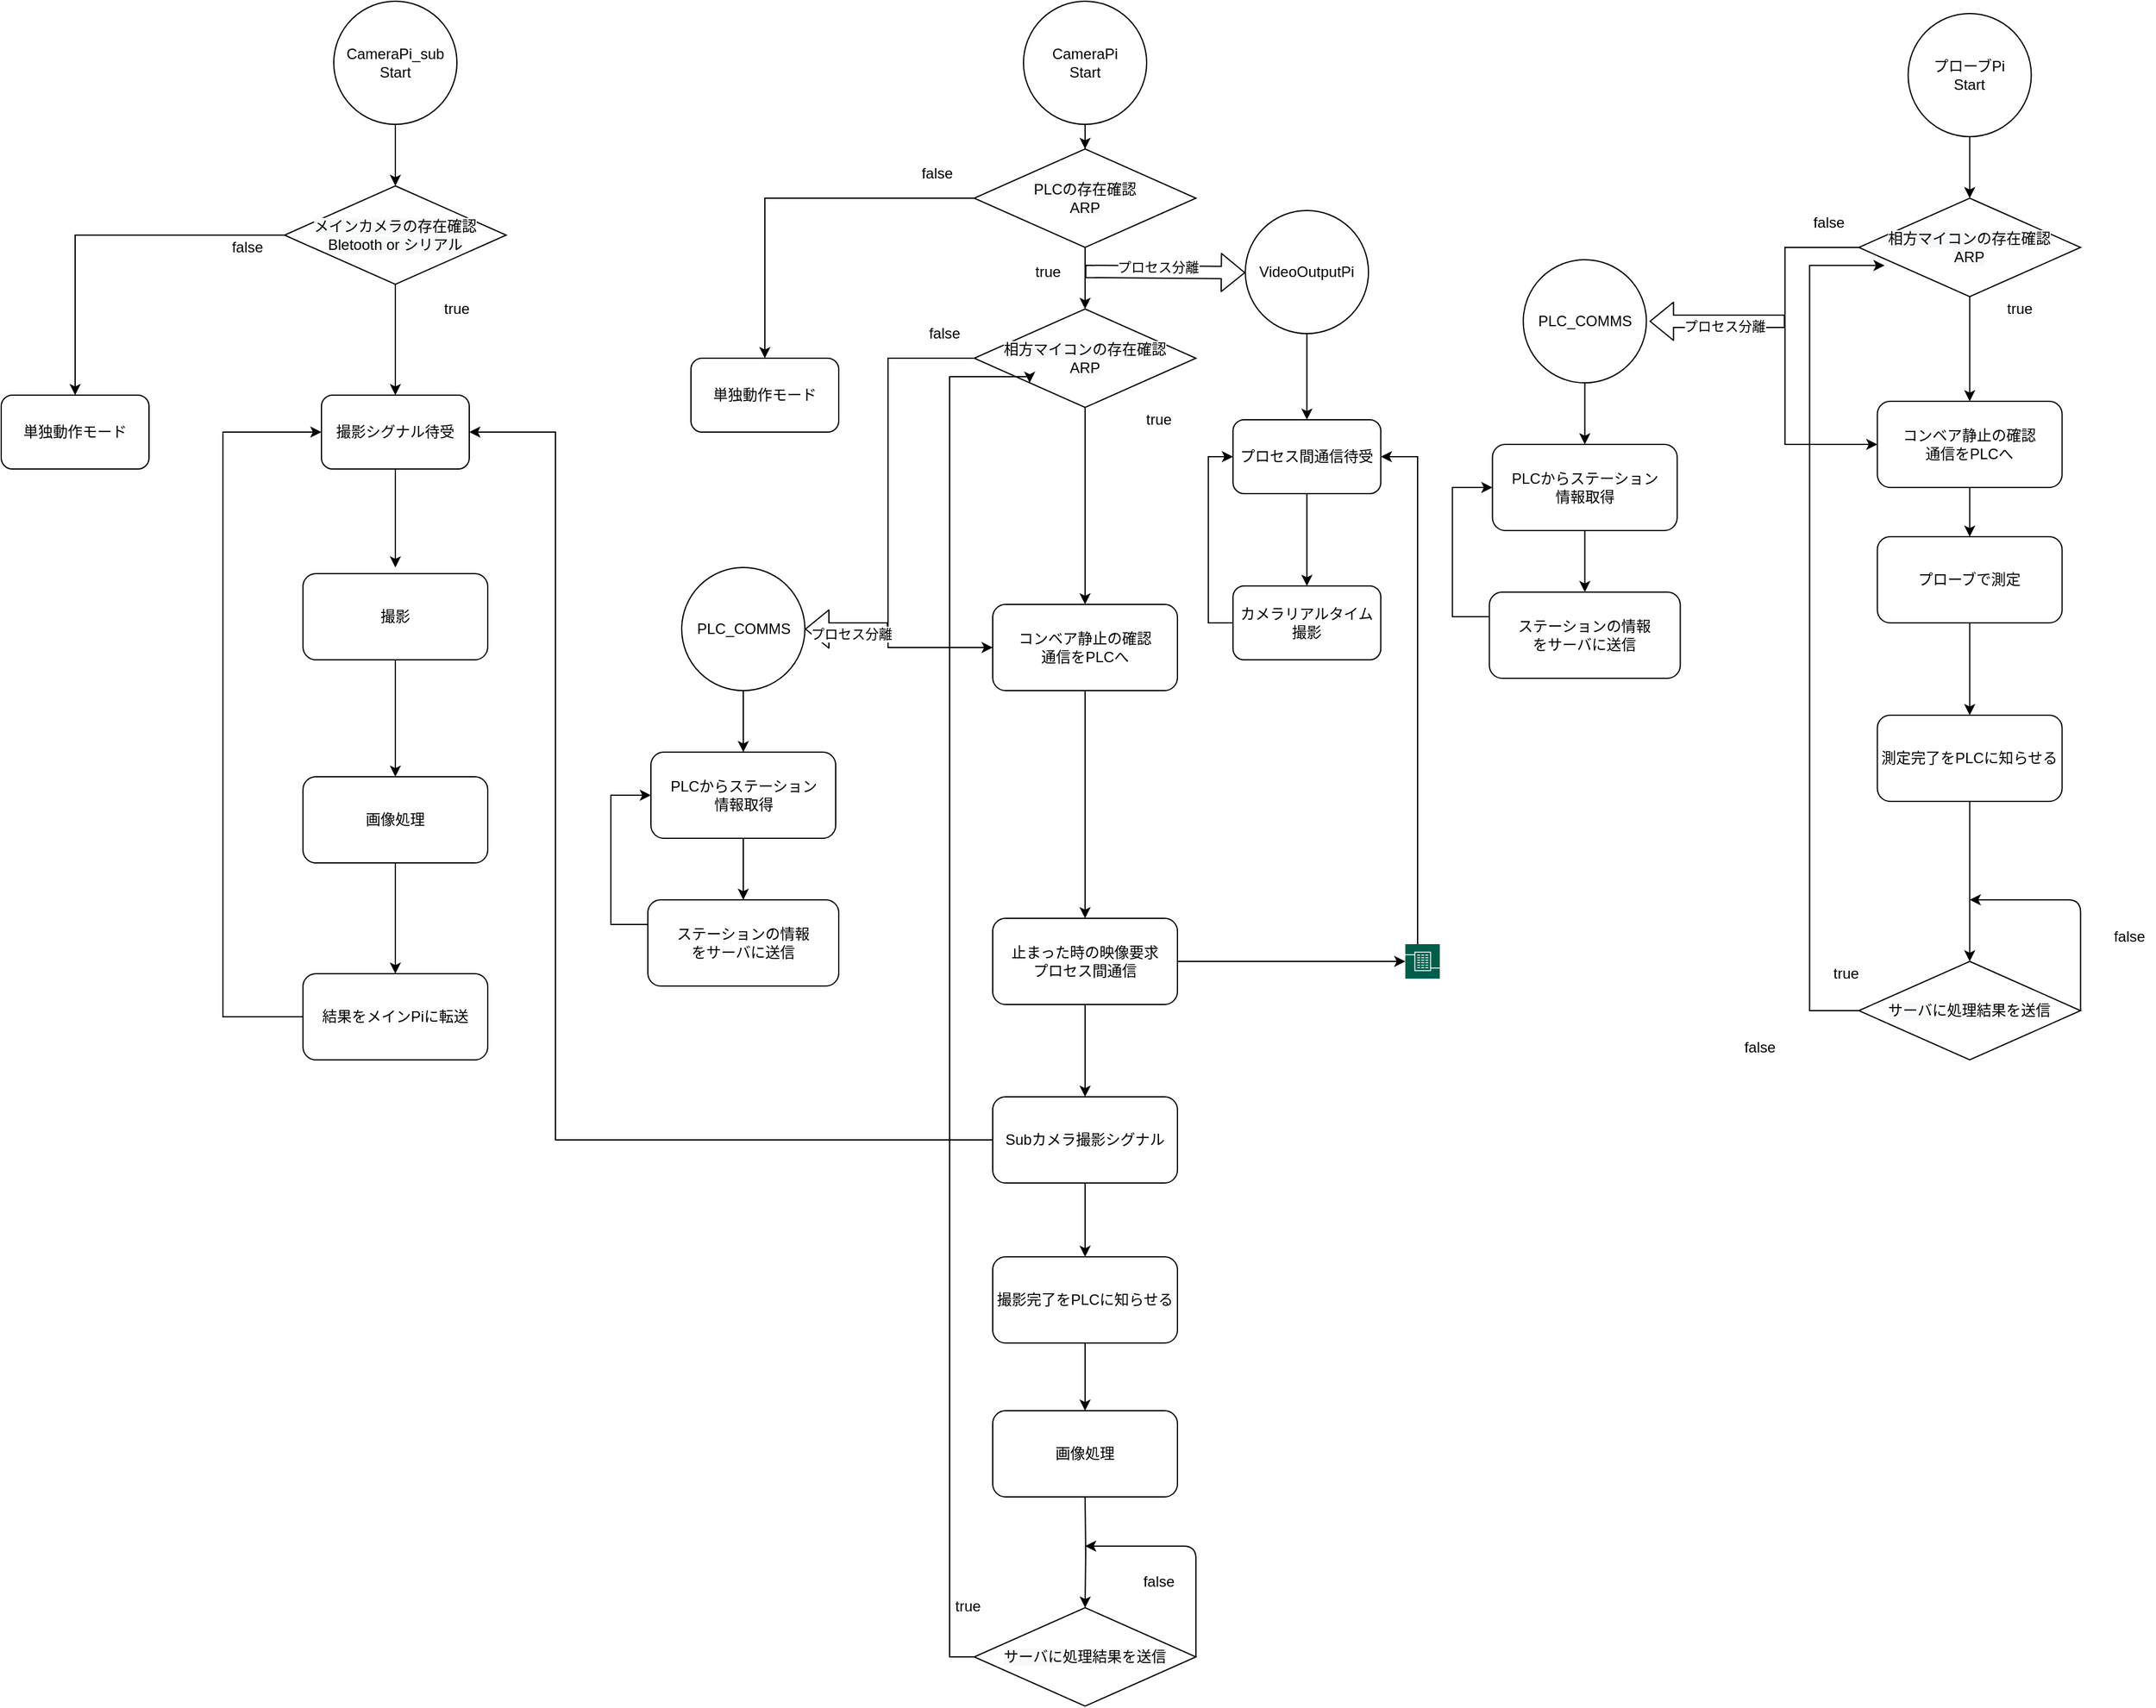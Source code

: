 <mxfile version="13.9.1" type="github">
  <diagram id="wkKprQKMh2lIjEy9JK0p" name="Page-1">
    <mxGraphModel dx="2500" dy="2065" grid="1" gridSize="10" guides="1" tooltips="1" connect="1" arrows="1" fold="1" page="1" pageScale="1" pageWidth="827" pageHeight="1169" math="0" shadow="0">
      <root>
        <mxCell id="0" />
        <mxCell id="1" parent="0" />
        <mxCell id="LhpffrZuen5v1YRQ7B42-3" style="edgeStyle=orthogonalEdgeStyle;rounded=0;orthogonalLoop=1;jettySize=auto;html=1;" parent="1" source="dFKXp6tCZQXhxMECFwLC-1" target="LhpffrZuen5v1YRQ7B42-1" edge="1">
          <mxGeometry relative="1" as="geometry" />
        </mxCell>
        <mxCell id="dFKXp6tCZQXhxMECFwLC-1" value="CameraPi&lt;br&gt;Start" style="ellipse;whiteSpace=wrap;html=1;aspect=fixed;" parent="1" vertex="1">
          <mxGeometry x="100" y="-100" width="100" height="100" as="geometry" />
        </mxCell>
        <mxCell id="dFKXp6tCZQXhxMECFwLC-48" style="edgeStyle=orthogonalEdgeStyle;rounded=0;orthogonalLoop=1;jettySize=auto;html=1;" parent="1" source="dFKXp6tCZQXhxMECFwLC-3" target="dFKXp6tCZQXhxMECFwLC-88" edge="1">
          <mxGeometry relative="1" as="geometry">
            <mxPoint x="150" y="470" as="targetPoint" />
          </mxGeometry>
        </mxCell>
        <mxCell id="dFKXp6tCZQXhxMECFwLC-72" style="edgeStyle=orthogonalEdgeStyle;rounded=0;orthogonalLoop=1;jettySize=auto;html=1;entryX=0;entryY=0.5;entryDx=0;entryDy=0;" parent="1" source="dFKXp6tCZQXhxMECFwLC-3" target="dFKXp6tCZQXhxMECFwLC-88" edge="1">
          <mxGeometry relative="1" as="geometry">
            <mxPoint x="-155" y="480" as="targetPoint" />
            <Array as="points">
              <mxPoint x="-10" y="190" />
              <mxPoint x="-10" y="425" />
            </Array>
          </mxGeometry>
        </mxCell>
        <mxCell id="dFKXp6tCZQXhxMECFwLC-3" value="&lt;span style=&quot;color: rgb(0 , 0 , 0) ; font-family: &amp;#34;helvetica&amp;#34; ; font-size: 12px ; font-style: normal ; font-weight: 400 ; letter-spacing: normal ; text-align: center ; text-indent: 0px ; text-transform: none ; word-spacing: 0px ; background-color: rgb(248 , 249 , 250) ; display: inline ; float: none&quot;&gt;相方マイコンの存在確認&lt;br&gt;ARP&lt;br&gt;&lt;/span&gt;" style="rhombus;whiteSpace=wrap;html=1;" parent="1" vertex="1">
          <mxGeometry x="60" y="150" width="180" height="80" as="geometry" />
        </mxCell>
        <mxCell id="dFKXp6tCZQXhxMECFwLC-5" value="true" style="text;html=1;strokeColor=none;fillColor=none;align=center;verticalAlign=middle;whiteSpace=wrap;rounded=0;" parent="1" vertex="1">
          <mxGeometry x="190" y="230" width="40" height="20" as="geometry" />
        </mxCell>
        <mxCell id="dFKXp6tCZQXhxMECFwLC-59" style="edgeStyle=orthogonalEdgeStyle;rounded=0;orthogonalLoop=1;jettySize=auto;html=1;entryX=0.5;entryY=0;entryDx=0;entryDy=0;" parent="1" target="dFKXp6tCZQXhxMECFwLC-58" edge="1">
          <mxGeometry relative="1" as="geometry">
            <mxPoint x="150" y="1115" as="sourcePoint" />
          </mxGeometry>
        </mxCell>
        <mxCell id="dFKXp6tCZQXhxMECFwLC-90" style="edgeStyle=orthogonalEdgeStyle;rounded=0;orthogonalLoop=1;jettySize=auto;html=1;entryX=0;entryY=1;entryDx=0;entryDy=0;" parent="1" source="dFKXp6tCZQXhxMECFwLC-58" edge="1" target="dFKXp6tCZQXhxMECFwLC-3">
          <mxGeometry relative="1" as="geometry">
            <Array as="points">
              <mxPoint x="150" y="1245" />
              <mxPoint x="40" y="1245" />
              <mxPoint x="40" y="205" />
              <mxPoint x="105" y="205" />
            </Array>
            <mxPoint x="70" y="440" as="targetPoint" />
          </mxGeometry>
        </mxCell>
        <mxCell id="dFKXp6tCZQXhxMECFwLC-58" value="&lt;span style=&quot;color: rgb(0 , 0 , 0) ; font-family: &amp;#34;helvetica&amp;#34; ; font-size: 12px ; font-style: normal ; font-weight: 400 ; letter-spacing: normal ; text-align: center ; text-indent: 0px ; text-transform: none ; word-spacing: 0px ; background-color: rgb(248 , 249 , 250) ; display: inline ; float: none&quot;&gt;サーバに処理結果を送信&lt;br&gt;&lt;/span&gt;" style="rhombus;whiteSpace=wrap;html=1;" parent="1" vertex="1">
          <mxGeometry x="60" y="1205" width="180" height="80" as="geometry" />
        </mxCell>
        <mxCell id="dFKXp6tCZQXhxMECFwLC-62" value="true" style="text;html=1;strokeColor=none;fillColor=none;align=center;verticalAlign=middle;whiteSpace=wrap;rounded=0;" parent="1" vertex="1">
          <mxGeometry x="35" y="1194" width="40" height="20" as="geometry" />
        </mxCell>
        <mxCell id="dFKXp6tCZQXhxMECFwLC-65" value="" style="endArrow=classic;html=1;" parent="1" edge="1">
          <mxGeometry width="50" height="50" relative="1" as="geometry">
            <mxPoint x="240" y="1245" as="sourcePoint" />
            <mxPoint x="150" y="1155" as="targetPoint" />
            <Array as="points">
              <mxPoint x="240" y="1155" />
            </Array>
          </mxGeometry>
        </mxCell>
        <mxCell id="dFKXp6tCZQXhxMECFwLC-67" value="false" style="text;html=1;strokeColor=none;fillColor=none;align=center;verticalAlign=middle;whiteSpace=wrap;rounded=0;" parent="1" vertex="1">
          <mxGeometry x="190" y="1174" width="40" height="20" as="geometry" />
        </mxCell>
        <mxCell id="dFKXp6tCZQXhxMECFwLC-70" value="false" style="text;html=1;strokeColor=none;fillColor=none;align=center;verticalAlign=middle;whiteSpace=wrap;rounded=0;" parent="1" vertex="1">
          <mxGeometry x="15.5" y="160" width="40" height="20" as="geometry" />
        </mxCell>
        <mxCell id="dFKXp6tCZQXhxMECFwLC-75" style="edgeStyle=orthogonalEdgeStyle;rounded=0;orthogonalLoop=1;jettySize=auto;html=1;" parent="1" source="dFKXp6tCZQXhxMECFwLC-73" target="dFKXp6tCZQXhxMECFwLC-74" edge="1">
          <mxGeometry relative="1" as="geometry" />
        </mxCell>
        <mxCell id="dFKXp6tCZQXhxMECFwLC-73" value="PLCからステーション&lt;br&gt;情報取得" style="rounded=1;whiteSpace=wrap;html=1;" parent="1" vertex="1">
          <mxGeometry x="-202.5" y="510" width="150" height="70" as="geometry" />
        </mxCell>
        <mxCell id="dFKXp6tCZQXhxMECFwLC-171" style="edgeStyle=orthogonalEdgeStyle;rounded=0;orthogonalLoop=1;jettySize=auto;html=1;entryX=0;entryY=0.5;entryDx=0;entryDy=0;" parent="1" source="dFKXp6tCZQXhxMECFwLC-74" target="dFKXp6tCZQXhxMECFwLC-73" edge="1">
          <mxGeometry relative="1" as="geometry">
            <mxPoint x="-122.5" y="735" as="targetPoint" />
            <Array as="points">
              <mxPoint x="-235" y="650" />
              <mxPoint x="-235" y="545" />
            </Array>
          </mxGeometry>
        </mxCell>
        <mxCell id="dFKXp6tCZQXhxMECFwLC-74" value="ステーションの情報&lt;br&gt;をサーバに送信" style="rounded=1;whiteSpace=wrap;html=1;" parent="1" vertex="1">
          <mxGeometry x="-205" y="630" width="155" height="70" as="geometry" />
        </mxCell>
        <mxCell id="gs2BWEIWhmqGeNFwZReW-1" style="edgeStyle=orthogonalEdgeStyle;rounded=0;orthogonalLoop=1;jettySize=auto;html=1;entryX=0.5;entryY=0;entryDx=0;entryDy=0;" parent="1" source="dFKXp6tCZQXhxMECFwLC-88" target="dFKXp6tCZQXhxMECFwLC-113" edge="1">
          <mxGeometry relative="1" as="geometry" />
        </mxCell>
        <mxCell id="dFKXp6tCZQXhxMECFwLC-88" value="&lt;span style=&quot;font-family: &amp;#34;helvetica&amp;#34;&quot;&gt;コンベア静止の確認&lt;/span&gt;&lt;br style=&quot;font-family: &amp;#34;helvetica&amp;#34;&quot;&gt;&lt;span style=&quot;font-family: &amp;#34;helvetica&amp;#34;&quot;&gt;通信をPLCへ&lt;/span&gt;" style="rounded=1;whiteSpace=wrap;html=1;" parent="1" vertex="1">
          <mxGeometry x="75" y="390" width="150" height="70" as="geometry" />
        </mxCell>
        <mxCell id="ztofhrs_hkuCxPjCwXTj-1" style="edgeStyle=orthogonalEdgeStyle;rounded=0;orthogonalLoop=1;jettySize=auto;html=1;" parent="1" source="dFKXp6tCZQXhxMECFwLC-113" target="dFKXp6tCZQXhxMECFwLC-177" edge="1">
          <mxGeometry relative="1" as="geometry" />
        </mxCell>
        <mxCell id="ztofhrs_hkuCxPjCwXTj-53" style="edgeStyle=orthogonalEdgeStyle;rounded=0;orthogonalLoop=1;jettySize=auto;html=1;entryX=0.5;entryY=0;entryDx=0;entryDy=0;" parent="1" source="dFKXp6tCZQXhxMECFwLC-113" target="ztofhrs_hkuCxPjCwXTj-52" edge="1">
          <mxGeometry relative="1" as="geometry" />
        </mxCell>
        <mxCell id="dFKXp6tCZQXhxMECFwLC-113" value="止まった時の映像要求&lt;br&gt;プロセス間通信" style="rounded=1;whiteSpace=wrap;html=1;" parent="1" vertex="1">
          <mxGeometry x="75" y="645" width="150" height="70" as="geometry" />
        </mxCell>
        <mxCell id="dFKXp6tCZQXhxMECFwLC-122" style="edgeStyle=orthogonalEdgeStyle;rounded=0;orthogonalLoop=1;jettySize=auto;html=1;" parent="1" source="dFKXp6tCZQXhxMECFwLC-123" target="dFKXp6tCZQXhxMECFwLC-126" edge="1">
          <mxGeometry relative="1" as="geometry" />
        </mxCell>
        <mxCell id="dFKXp6tCZQXhxMECFwLC-123" value="プローブPi&lt;br&gt;Start" style="ellipse;whiteSpace=wrap;html=1;aspect=fixed;" parent="1" vertex="1">
          <mxGeometry x="818.25" y="-90" width="100" height="100" as="geometry" />
        </mxCell>
        <mxCell id="dFKXp6tCZQXhxMECFwLC-124" style="edgeStyle=orthogonalEdgeStyle;rounded=0;orthogonalLoop=1;jettySize=auto;html=1;" parent="1" source="dFKXp6tCZQXhxMECFwLC-126" target="dFKXp6tCZQXhxMECFwLC-152" edge="1">
          <mxGeometry relative="1" as="geometry">
            <mxPoint x="868.25" y="220" as="targetPoint" />
          </mxGeometry>
        </mxCell>
        <mxCell id="dFKXp6tCZQXhxMECFwLC-125" style="edgeStyle=orthogonalEdgeStyle;rounded=0;orthogonalLoop=1;jettySize=auto;html=1;entryX=0;entryY=0.5;entryDx=0;entryDy=0;" parent="1" source="dFKXp6tCZQXhxMECFwLC-126" target="dFKXp6tCZQXhxMECFwLC-152" edge="1">
          <mxGeometry relative="1" as="geometry">
            <mxPoint x="563.25" y="230" as="targetPoint" />
            <Array as="points">
              <mxPoint x="718.25" y="100" />
              <mxPoint x="718.25" y="260" />
            </Array>
          </mxGeometry>
        </mxCell>
        <mxCell id="dFKXp6tCZQXhxMECFwLC-126" value="&lt;span style=&quot;color: rgb(0 , 0 , 0) ; font-family: &amp;#34;helvetica&amp;#34; ; font-size: 12px ; font-style: normal ; font-weight: 400 ; letter-spacing: normal ; text-align: center ; text-indent: 0px ; text-transform: none ; word-spacing: 0px ; background-color: rgb(248 , 249 , 250) ; display: inline ; float: none&quot;&gt;相方マイコンの存在確認&lt;br&gt;ARP&lt;br&gt;&lt;/span&gt;" style="rhombus;whiteSpace=wrap;html=1;" parent="1" vertex="1">
          <mxGeometry x="778.25" y="60" width="180" height="80" as="geometry" />
        </mxCell>
        <mxCell id="dFKXp6tCZQXhxMECFwLC-127" value="true" style="text;html=1;strokeColor=none;fillColor=none;align=center;verticalAlign=middle;whiteSpace=wrap;rounded=0;" parent="1" vertex="1">
          <mxGeometry x="889.25" y="140" width="40" height="20" as="geometry" />
        </mxCell>
        <mxCell id="dFKXp6tCZQXhxMECFwLC-128" style="edgeStyle=orthogonalEdgeStyle;rounded=0;orthogonalLoop=1;jettySize=auto;html=1;exitX=0.5;exitY=1;exitDx=0;exitDy=0;" parent="1" source="dFKXp6tCZQXhxMECFwLC-152" target="dFKXp6tCZQXhxMECFwLC-130" edge="1">
          <mxGeometry relative="1" as="geometry">
            <mxPoint x="868.25" y="300" as="sourcePoint" />
          </mxGeometry>
        </mxCell>
        <mxCell id="dFKXp6tCZQXhxMECFwLC-129" style="edgeStyle=orthogonalEdgeStyle;rounded=0;orthogonalLoop=1;jettySize=auto;html=1;" parent="1" source="dFKXp6tCZQXhxMECFwLC-130" target="dFKXp6tCZQXhxMECFwLC-154" edge="1">
          <mxGeometry relative="1" as="geometry" />
        </mxCell>
        <mxCell id="dFKXp6tCZQXhxMECFwLC-130" value="プローブで測定" style="rounded=1;whiteSpace=wrap;html=1;" parent="1" vertex="1">
          <mxGeometry x="793.25" y="335" width="150" height="70" as="geometry" />
        </mxCell>
        <mxCell id="dFKXp6tCZQXhxMECFwLC-133" style="edgeStyle=orthogonalEdgeStyle;rounded=0;orthogonalLoop=1;jettySize=auto;html=1;entryX=0.116;entryY=0.683;entryDx=0;entryDy=0;entryPerimeter=0;" parent="1" source="dFKXp6tCZQXhxMECFwLC-134" target="dFKXp6tCZQXhxMECFwLC-126" edge="1">
          <mxGeometry relative="1" as="geometry">
            <Array as="points">
              <mxPoint x="738.25" y="720" />
              <mxPoint x="738.25" y="115" />
            </Array>
          </mxGeometry>
        </mxCell>
        <mxCell id="dFKXp6tCZQXhxMECFwLC-134" value="&lt;span style=&quot;color: rgb(0 , 0 , 0) ; font-family: &amp;#34;helvetica&amp;#34; ; font-size: 12px ; font-style: normal ; font-weight: 400 ; letter-spacing: normal ; text-align: center ; text-indent: 0px ; text-transform: none ; word-spacing: 0px ; background-color: rgb(248 , 249 , 250) ; display: inline ; float: none&quot;&gt;サーバに処理結果を送信&lt;br&gt;&lt;/span&gt;" style="rhombus;whiteSpace=wrap;html=1;" parent="1" vertex="1">
          <mxGeometry x="778.25" y="680" width="180" height="80" as="geometry" />
        </mxCell>
        <mxCell id="dFKXp6tCZQXhxMECFwLC-135" value="true" style="text;html=1;strokeColor=none;fillColor=none;align=center;verticalAlign=middle;whiteSpace=wrap;rounded=0;" parent="1" vertex="1">
          <mxGeometry x="748.25" y="680" width="40" height="20" as="geometry" />
        </mxCell>
        <mxCell id="dFKXp6tCZQXhxMECFwLC-136" value="" style="endArrow=classic;html=1;" parent="1" edge="1">
          <mxGeometry width="50" height="50" relative="1" as="geometry">
            <mxPoint x="958.25" y="720.0" as="sourcePoint" />
            <mxPoint x="868.25" y="630.0" as="targetPoint" />
            <Array as="points">
              <mxPoint x="958.25" y="630" />
            </Array>
          </mxGeometry>
        </mxCell>
        <mxCell id="dFKXp6tCZQXhxMECFwLC-137" value="false" style="text;html=1;strokeColor=none;fillColor=none;align=center;verticalAlign=middle;whiteSpace=wrap;rounded=0;" parent="1" vertex="1">
          <mxGeometry x="978.25" y="650" width="40" height="20" as="geometry" />
        </mxCell>
        <mxCell id="dFKXp6tCZQXhxMECFwLC-138" value="false" style="text;html=1;strokeColor=none;fillColor=none;align=center;verticalAlign=middle;whiteSpace=wrap;rounded=0;" parent="1" vertex="1">
          <mxGeometry x="733.75" y="70" width="40" height="20" as="geometry" />
        </mxCell>
        <mxCell id="dFKXp6tCZQXhxMECFwLC-151" value="false" style="text;html=1;strokeColor=none;fillColor=none;align=center;verticalAlign=middle;whiteSpace=wrap;rounded=0;" parent="1" vertex="1">
          <mxGeometry x="678.25" y="740" width="40" height="20" as="geometry" />
        </mxCell>
        <mxCell id="dFKXp6tCZQXhxMECFwLC-152" value="&lt;span style=&quot;font-family: &amp;#34;helvetica&amp;#34;&quot;&gt;コンベア静止の確認&lt;/span&gt;&lt;br style=&quot;font-family: &amp;#34;helvetica&amp;#34;&quot;&gt;&lt;span style=&quot;font-family: &amp;#34;helvetica&amp;#34;&quot;&gt;通信をPLCへ&lt;/span&gt;" style="rounded=1;whiteSpace=wrap;html=1;" parent="1" vertex="1">
          <mxGeometry x="793.25" y="225" width="150" height="70" as="geometry" />
        </mxCell>
        <mxCell id="dFKXp6tCZQXhxMECFwLC-157" style="edgeStyle=orthogonalEdgeStyle;rounded=0;orthogonalLoop=1;jettySize=auto;html=1;" parent="1" source="dFKXp6tCZQXhxMECFwLC-154" target="dFKXp6tCZQXhxMECFwLC-134" edge="1">
          <mxGeometry relative="1" as="geometry" />
        </mxCell>
        <mxCell id="dFKXp6tCZQXhxMECFwLC-154" value="測定完了をPLCに知らせる" style="rounded=1;whiteSpace=wrap;html=1;" parent="1" vertex="1">
          <mxGeometry x="793.25" y="480" width="150" height="70" as="geometry" />
        </mxCell>
        <mxCell id="dFKXp6tCZQXhxMECFwLC-180" style="edgeStyle=orthogonalEdgeStyle;rounded=0;orthogonalLoop=1;jettySize=auto;html=1;" parent="1" source="dFKXp6tCZQXhxMECFwLC-167" target="dFKXp6tCZQXhxMECFwLC-179" edge="1">
          <mxGeometry relative="1" as="geometry" />
        </mxCell>
        <mxCell id="dFKXp6tCZQXhxMECFwLC-167" value="VideoOutputPi" style="ellipse;whiteSpace=wrap;html=1;aspect=fixed;" parent="1" vertex="1">
          <mxGeometry x="280.11" y="70" width="100" height="100" as="geometry" />
        </mxCell>
        <mxCell id="dFKXp6tCZQXhxMECFwLC-182" style="edgeStyle=orthogonalEdgeStyle;rounded=0;orthogonalLoop=1;jettySize=auto;html=1;entryX=0;entryY=0.5;entryDx=0;entryDy=0;" parent="1" source="dFKXp6tCZQXhxMECFwLC-168" target="dFKXp6tCZQXhxMECFwLC-179" edge="1">
          <mxGeometry relative="1" as="geometry">
            <Array as="points">
              <mxPoint x="250.11" y="405" />
              <mxPoint x="250.11" y="270" />
            </Array>
          </mxGeometry>
        </mxCell>
        <mxCell id="dFKXp6tCZQXhxMECFwLC-168" value="カメラリアルタイム撮影" style="rounded=1;whiteSpace=wrap;html=1;" parent="1" vertex="1">
          <mxGeometry x="270.11" y="375" width="120" height="60" as="geometry" />
        </mxCell>
        <mxCell id="dFKXp6tCZQXhxMECFwLC-173" value="" style="shape=flexArrow;endArrow=classic;html=1;" parent="1" edge="1">
          <mxGeometry width="50" height="50" relative="1" as="geometry">
            <mxPoint x="150.11" y="119.5" as="sourcePoint" />
            <mxPoint x="280.11" y="120.5" as="targetPoint" />
          </mxGeometry>
        </mxCell>
        <mxCell id="dFKXp6tCZQXhxMECFwLC-174" value="プロセス分離" style="edgeLabel;html=1;align=center;verticalAlign=middle;resizable=0;points=[];" parent="dFKXp6tCZQXhxMECFwLC-173" vertex="1" connectable="0">
          <mxGeometry x="-0.095" y="4" relative="1" as="geometry">
            <mxPoint as="offset" />
          </mxGeometry>
        </mxCell>
        <mxCell id="dFKXp6tCZQXhxMECFwLC-183" style="edgeStyle=orthogonalEdgeStyle;rounded=0;orthogonalLoop=1;jettySize=auto;html=1;entryX=1;entryY=0.5;entryDx=0;entryDy=0;" parent="1" source="dFKXp6tCZQXhxMECFwLC-177" target="dFKXp6tCZQXhxMECFwLC-179" edge="1">
          <mxGeometry relative="1" as="geometry">
            <Array as="points">
              <mxPoint x="420" y="270" />
            </Array>
          </mxGeometry>
        </mxCell>
        <mxCell id="dFKXp6tCZQXhxMECFwLC-177" value="" style="pointerEvents=1;shadow=0;dashed=0;html=1;strokeColor=none;fillColor=#005F4B;labelPosition=center;verticalLabelPosition=bottom;verticalAlign=top;align=center;outlineConnect=0;shape=mxgraph.veeam2.cpu_socket;" parent="1" vertex="1">
          <mxGeometry x="410" y="666" width="28.0" height="28.0" as="geometry" />
        </mxCell>
        <mxCell id="dFKXp6tCZQXhxMECFwLC-181" style="edgeStyle=orthogonalEdgeStyle;rounded=0;orthogonalLoop=1;jettySize=auto;html=1;entryX=0.5;entryY=0;entryDx=0;entryDy=0;" parent="1" source="dFKXp6tCZQXhxMECFwLC-179" target="dFKXp6tCZQXhxMECFwLC-168" edge="1">
          <mxGeometry relative="1" as="geometry" />
        </mxCell>
        <mxCell id="dFKXp6tCZQXhxMECFwLC-179" value="プロセス間通信待受" style="rounded=1;whiteSpace=wrap;html=1;" parent="1" vertex="1">
          <mxGeometry x="270.11" y="240" width="120" height="60" as="geometry" />
        </mxCell>
        <mxCell id="dFKXp6tCZQXhxMECFwLC-188" style="edgeStyle=orthogonalEdgeStyle;rounded=0;orthogonalLoop=1;jettySize=auto;html=1;entryX=0.5;entryY=0;entryDx=0;entryDy=0;" parent="1" source="dFKXp6tCZQXhxMECFwLC-186" edge="1">
          <mxGeometry relative="1" as="geometry">
            <mxPoint x="150" y="1045" as="targetPoint" />
          </mxGeometry>
        </mxCell>
        <mxCell id="dFKXp6tCZQXhxMECFwLC-186" value="撮影完了をPLCに知らせる" style="rounded=1;whiteSpace=wrap;html=1;" parent="1" vertex="1">
          <mxGeometry x="75" y="920" width="150" height="70" as="geometry" />
        </mxCell>
        <mxCell id="gs2BWEIWhmqGeNFwZReW-2" value="" style="shape=flexArrow;endArrow=classic;html=1;entryX=1;entryY=0.5;entryDx=0;entryDy=0;" parent="1" target="gs2BWEIWhmqGeNFwZReW-4" edge="1">
          <mxGeometry width="50" height="50" relative="1" as="geometry">
            <mxPoint x="-10" y="410" as="sourcePoint" />
            <mxPoint x="-120" y="410" as="targetPoint" />
          </mxGeometry>
        </mxCell>
        <mxCell id="gs2BWEIWhmqGeNFwZReW-3" value="プロセス分離" style="edgeLabel;html=1;align=center;verticalAlign=middle;resizable=0;points=[];" parent="gs2BWEIWhmqGeNFwZReW-2" vertex="1" connectable="0">
          <mxGeometry x="-0.095" y="4" relative="1" as="geometry">
            <mxPoint as="offset" />
          </mxGeometry>
        </mxCell>
        <mxCell id="gs2BWEIWhmqGeNFwZReW-5" style="edgeStyle=orthogonalEdgeStyle;rounded=0;orthogonalLoop=1;jettySize=auto;html=1;" parent="1" source="gs2BWEIWhmqGeNFwZReW-4" target="dFKXp6tCZQXhxMECFwLC-73" edge="1">
          <mxGeometry relative="1" as="geometry" />
        </mxCell>
        <mxCell id="gs2BWEIWhmqGeNFwZReW-4" value="PLC_COMMS" style="ellipse;whiteSpace=wrap;html=1;aspect=fixed;" parent="1" vertex="1">
          <mxGeometry x="-177.5" y="360" width="100" height="100" as="geometry" />
        </mxCell>
        <mxCell id="gs2BWEIWhmqGeNFwZReW-7" style="edgeStyle=orthogonalEdgeStyle;rounded=0;orthogonalLoop=1;jettySize=auto;html=1;" parent="1" source="gs2BWEIWhmqGeNFwZReW-8" target="gs2BWEIWhmqGeNFwZReW-10" edge="1">
          <mxGeometry relative="1" as="geometry" />
        </mxCell>
        <mxCell id="gs2BWEIWhmqGeNFwZReW-8" value="PLCからステーション&lt;br&gt;情報取得" style="rounded=1;whiteSpace=wrap;html=1;" parent="1" vertex="1">
          <mxGeometry x="480.75" y="260" width="150" height="70" as="geometry" />
        </mxCell>
        <mxCell id="gs2BWEIWhmqGeNFwZReW-9" style="edgeStyle=orthogonalEdgeStyle;rounded=0;orthogonalLoop=1;jettySize=auto;html=1;entryX=0;entryY=0.5;entryDx=0;entryDy=0;" parent="1" source="gs2BWEIWhmqGeNFwZReW-10" target="gs2BWEIWhmqGeNFwZReW-8" edge="1">
          <mxGeometry relative="1" as="geometry">
            <mxPoint x="560.75" y="485" as="targetPoint" />
            <Array as="points">
              <mxPoint x="448.25" y="400" />
              <mxPoint x="448.25" y="295" />
            </Array>
          </mxGeometry>
        </mxCell>
        <mxCell id="gs2BWEIWhmqGeNFwZReW-10" value="ステーションの情報&lt;br&gt;をサーバに送信" style="rounded=1;whiteSpace=wrap;html=1;" parent="1" vertex="1">
          <mxGeometry x="478.25" y="380" width="155" height="70" as="geometry" />
        </mxCell>
        <mxCell id="gs2BWEIWhmqGeNFwZReW-11" value="" style="shape=flexArrow;endArrow=classic;html=1;" parent="1" edge="1">
          <mxGeometry width="50" height="50" relative="1" as="geometry">
            <mxPoint x="718.25" y="160" as="sourcePoint" />
            <mxPoint x="608.25" y="160" as="targetPoint" />
          </mxGeometry>
        </mxCell>
        <mxCell id="gs2BWEIWhmqGeNFwZReW-12" value="プロセス分離" style="edgeLabel;html=1;align=center;verticalAlign=middle;resizable=0;points=[];" parent="gs2BWEIWhmqGeNFwZReW-11" vertex="1" connectable="0">
          <mxGeometry x="-0.095" y="4" relative="1" as="geometry">
            <mxPoint as="offset" />
          </mxGeometry>
        </mxCell>
        <mxCell id="gs2BWEIWhmqGeNFwZReW-13" style="edgeStyle=orthogonalEdgeStyle;rounded=0;orthogonalLoop=1;jettySize=auto;html=1;" parent="1" source="gs2BWEIWhmqGeNFwZReW-14" target="gs2BWEIWhmqGeNFwZReW-8" edge="1">
          <mxGeometry relative="1" as="geometry" />
        </mxCell>
        <mxCell id="gs2BWEIWhmqGeNFwZReW-14" value="PLC_COMMS" style="ellipse;whiteSpace=wrap;html=1;aspect=fixed;" parent="1" vertex="1">
          <mxGeometry x="505.75" y="110" width="100" height="100" as="geometry" />
        </mxCell>
        <mxCell id="LhpffrZuen5v1YRQ7B42-2" style="edgeStyle=orthogonalEdgeStyle;rounded=0;orthogonalLoop=1;jettySize=auto;html=1;" parent="1" source="LhpffrZuen5v1YRQ7B42-1" target="dFKXp6tCZQXhxMECFwLC-3" edge="1">
          <mxGeometry relative="1" as="geometry" />
        </mxCell>
        <mxCell id="LhpffrZuen5v1YRQ7B42-7" style="edgeStyle=orthogonalEdgeStyle;rounded=0;orthogonalLoop=1;jettySize=auto;html=1;" parent="1" source="LhpffrZuen5v1YRQ7B42-1" target="LhpffrZuen5v1YRQ7B42-6" edge="1">
          <mxGeometry relative="1" as="geometry" />
        </mxCell>
        <mxCell id="LhpffrZuen5v1YRQ7B42-1" value="&lt;span style=&quot;color: rgb(0 , 0 , 0) ; font-family: &amp;#34;helvetica&amp;#34; ; font-size: 12px ; font-style: normal ; font-weight: 400 ; letter-spacing: normal ; text-align: center ; text-indent: 0px ; text-transform: none ; word-spacing: 0px ; background-color: rgb(248 , 249 , 250) ; display: inline ; float: none&quot;&gt;PLCの存在確認&lt;br&gt;ARP&lt;br&gt;&lt;/span&gt;" style="rhombus;whiteSpace=wrap;html=1;" parent="1" vertex="1">
          <mxGeometry x="60" y="20" width="180" height="80" as="geometry" />
        </mxCell>
        <mxCell id="LhpffrZuen5v1YRQ7B42-5" value="false" style="text;html=1;strokeColor=none;fillColor=none;align=center;verticalAlign=middle;whiteSpace=wrap;rounded=0;" parent="1" vertex="1">
          <mxGeometry x="10" y="30" width="40" height="20" as="geometry" />
        </mxCell>
        <mxCell id="LhpffrZuen5v1YRQ7B42-6" value="単独動作モード" style="rounded=1;whiteSpace=wrap;html=1;" parent="1" vertex="1">
          <mxGeometry x="-170" y="190" width="120" height="60" as="geometry" />
        </mxCell>
        <mxCell id="ztofhrs_hkuCxPjCwXTj-3" value="CameraPi_sub&lt;br&gt;Start" style="ellipse;whiteSpace=wrap;html=1;aspect=fixed;" parent="1" vertex="1">
          <mxGeometry x="-460" y="-100" width="100" height="100" as="geometry" />
        </mxCell>
        <mxCell id="ztofhrs_hkuCxPjCwXTj-4" style="edgeStyle=orthogonalEdgeStyle;rounded=0;orthogonalLoop=1;jettySize=auto;html=1;entryX=0.5;entryY=0;entryDx=0;entryDy=0;" parent="1" source="ztofhrs_hkuCxPjCwXTj-6" target="ztofhrs_hkuCxPjCwXTj-34" edge="1">
          <mxGeometry relative="1" as="geometry">
            <mxPoint x="-410" y="400" as="targetPoint" />
          </mxGeometry>
        </mxCell>
        <mxCell id="ztofhrs_hkuCxPjCwXTj-6" value="&lt;span style=&quot;color: rgb(0 , 0 , 0) ; font-family: &amp;#34;helvetica&amp;#34; ; font-size: 12px ; font-style: normal ; font-weight: 400 ; letter-spacing: normal ; text-align: center ; text-indent: 0px ; text-transform: none ; word-spacing: 0px ; background-color: rgb(248 , 249 , 250) ; display: inline ; float: none&quot;&gt;メインカメラの存在確認&lt;br&gt;Bletooth or シリアル&lt;br&gt;&lt;/span&gt;" style="rhombus;whiteSpace=wrap;html=1;" parent="1" vertex="1">
          <mxGeometry x="-500" y="50" width="180" height="80" as="geometry" />
        </mxCell>
        <mxCell id="ztofhrs_hkuCxPjCwXTj-7" value="true" style="text;html=1;strokeColor=none;fillColor=none;align=center;verticalAlign=middle;whiteSpace=wrap;rounded=0;" parent="1" vertex="1">
          <mxGeometry x="-380" y="140" width="40" height="20" as="geometry" />
        </mxCell>
        <mxCell id="ztofhrs_hkuCxPjCwXTj-50" style="edgeStyle=orthogonalEdgeStyle;rounded=0;orthogonalLoop=1;jettySize=auto;html=1;entryX=0;entryY=0.5;entryDx=0;entryDy=0;" parent="1" source="ztofhrs_hkuCxPjCwXTj-9" target="ztofhrs_hkuCxPjCwXTj-34" edge="1">
          <mxGeometry relative="1" as="geometry">
            <Array as="points">
              <mxPoint x="-550" y="725" />
              <mxPoint x="-550" y="250" />
            </Array>
          </mxGeometry>
        </mxCell>
        <mxCell id="ztofhrs_hkuCxPjCwXTj-9" value="結果をメインPiに転送" style="rounded=1;whiteSpace=wrap;html=1;" parent="1" vertex="1">
          <mxGeometry x="-485" y="690" width="150" height="70" as="geometry" />
        </mxCell>
        <mxCell id="ztofhrs_hkuCxPjCwXTj-22" style="edgeStyle=orthogonalEdgeStyle;rounded=0;orthogonalLoop=1;jettySize=auto;html=1;entryX=0.5;entryY=0;entryDx=0;entryDy=0;" parent="1" source="ztofhrs_hkuCxPjCwXTj-24" target="ztofhrs_hkuCxPjCwXTj-36" edge="1">
          <mxGeometry relative="1" as="geometry" />
        </mxCell>
        <mxCell id="ztofhrs_hkuCxPjCwXTj-24" value="撮影" style="rounded=1;whiteSpace=wrap;html=1;" parent="1" vertex="1">
          <mxGeometry x="-485" y="365" width="150" height="70" as="geometry" />
        </mxCell>
        <mxCell id="ztofhrs_hkuCxPjCwXTj-51" style="edgeStyle=orthogonalEdgeStyle;rounded=0;orthogonalLoop=1;jettySize=auto;html=1;" parent="1" source="ztofhrs_hkuCxPjCwXTj-34" edge="1">
          <mxGeometry relative="1" as="geometry">
            <mxPoint x="-410" y="360" as="targetPoint" />
          </mxGeometry>
        </mxCell>
        <mxCell id="ztofhrs_hkuCxPjCwXTj-34" value="撮影シグナル待受" style="rounded=1;whiteSpace=wrap;html=1;" parent="1" vertex="1">
          <mxGeometry x="-470.0" y="220" width="120" height="60" as="geometry" />
        </mxCell>
        <mxCell id="ztofhrs_hkuCxPjCwXTj-35" style="edgeStyle=orthogonalEdgeStyle;rounded=0;orthogonalLoop=1;jettySize=auto;html=1;entryX=0.5;entryY=0;entryDx=0;entryDy=0;" parent="1" source="ztofhrs_hkuCxPjCwXTj-36" target="ztofhrs_hkuCxPjCwXTj-9" edge="1">
          <mxGeometry relative="1" as="geometry" />
        </mxCell>
        <mxCell id="ztofhrs_hkuCxPjCwXTj-36" value="画像処理" style="rounded=1;whiteSpace=wrap;html=1;" parent="1" vertex="1">
          <mxGeometry x="-485" y="530" width="150" height="70" as="geometry" />
        </mxCell>
        <mxCell id="ztofhrs_hkuCxPjCwXTj-41" style="edgeStyle=orthogonalEdgeStyle;rounded=0;orthogonalLoop=1;jettySize=auto;html=1;exitX=0.5;exitY=1;exitDx=0;exitDy=0;" parent="1" source="ztofhrs_hkuCxPjCwXTj-3" target="ztofhrs_hkuCxPjCwXTj-6" edge="1">
          <mxGeometry relative="1" as="geometry">
            <mxPoint x="-410" y="100" as="sourcePoint" />
          </mxGeometry>
        </mxCell>
        <mxCell id="ztofhrs_hkuCxPjCwXTj-42" style="edgeStyle=orthogonalEdgeStyle;rounded=0;orthogonalLoop=1;jettySize=auto;html=1;entryX=0.5;entryY=0;entryDx=0;entryDy=0;" parent="1" target="ztofhrs_hkuCxPjCwXTj-46" edge="1">
          <mxGeometry relative="1" as="geometry">
            <mxPoint x="-500" y="90" as="sourcePoint" />
            <mxPoint x="-670" y="190.0" as="targetPoint" />
            <Array as="points">
              <mxPoint x="-670" y="90" />
              <mxPoint x="-670" y="220" />
            </Array>
          </mxGeometry>
        </mxCell>
        <mxCell id="ztofhrs_hkuCxPjCwXTj-44" value="false" style="text;html=1;strokeColor=none;fillColor=none;align=center;verticalAlign=middle;whiteSpace=wrap;rounded=0;" parent="1" vertex="1">
          <mxGeometry x="-550" y="90" width="40" height="20" as="geometry" />
        </mxCell>
        <mxCell id="ztofhrs_hkuCxPjCwXTj-46" value="単独動作モード" style="rounded=1;whiteSpace=wrap;html=1;" parent="1" vertex="1">
          <mxGeometry x="-730" y="220" width="120" height="60" as="geometry" />
        </mxCell>
        <mxCell id="ztofhrs_hkuCxPjCwXTj-54" style="edgeStyle=orthogonalEdgeStyle;rounded=0;orthogonalLoop=1;jettySize=auto;html=1;" parent="1" source="ztofhrs_hkuCxPjCwXTj-52" target="dFKXp6tCZQXhxMECFwLC-186" edge="1">
          <mxGeometry relative="1" as="geometry" />
        </mxCell>
        <mxCell id="ztofhrs_hkuCxPjCwXTj-55" style="edgeStyle=orthogonalEdgeStyle;rounded=0;orthogonalLoop=1;jettySize=auto;html=1;entryX=1;entryY=0.5;entryDx=0;entryDy=0;" parent="1" source="ztofhrs_hkuCxPjCwXTj-52" target="ztofhrs_hkuCxPjCwXTj-34" edge="1">
          <mxGeometry relative="1" as="geometry">
            <Array as="points">
              <mxPoint x="-280" y="825" />
              <mxPoint x="-280" y="250" />
            </Array>
          </mxGeometry>
        </mxCell>
        <mxCell id="ztofhrs_hkuCxPjCwXTj-52" value="Subカメラ撮影シグナル" style="rounded=1;whiteSpace=wrap;html=1;" parent="1" vertex="1">
          <mxGeometry x="75" y="790" width="150" height="70" as="geometry" />
        </mxCell>
        <mxCell id="ztofhrs_hkuCxPjCwXTj-56" value="画像処理" style="rounded=1;whiteSpace=wrap;html=1;" parent="1" vertex="1">
          <mxGeometry x="75" y="1045" width="150" height="70" as="geometry" />
        </mxCell>
        <mxCell id="RG6cUzcdxNEVQMGQZuJg-1" value="true" style="text;html=1;strokeColor=none;fillColor=none;align=center;verticalAlign=middle;whiteSpace=wrap;rounded=0;" vertex="1" parent="1">
          <mxGeometry x="100" y="110" width="40" height="20" as="geometry" />
        </mxCell>
      </root>
    </mxGraphModel>
  </diagram>
</mxfile>
